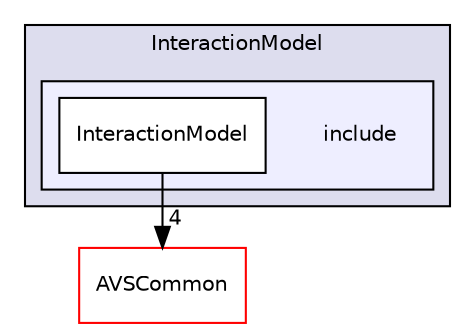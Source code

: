 digraph "/workplace/avs-device-sdk/CapabilityAgents/InteractionModel/include" {
  compound=true
  node [ fontsize="10", fontname="Helvetica"];
  edge [ labelfontsize="10", labelfontname="Helvetica"];
  subgraph clusterdir_011a3f6e181db4516776f7256f22dadd {
    graph [ bgcolor="#ddddee", pencolor="black", label="InteractionModel" fontname="Helvetica", fontsize="10", URL="dir_011a3f6e181db4516776f7256f22dadd.html"]
  subgraph clusterdir_92e60c09f9f8fe9882a06476c48c92c8 {
    graph [ bgcolor="#eeeeff", pencolor="black", label="" URL="dir_92e60c09f9f8fe9882a06476c48c92c8.html"];
    dir_92e60c09f9f8fe9882a06476c48c92c8 [shape=plaintext label="include"];
    dir_9eb40d8c27aee4b3f8c8f4693e1845a4 [shape=box label="InteractionModel" color="black" fillcolor="white" style="filled" URL="dir_9eb40d8c27aee4b3f8c8f4693e1845a4.html"];
  }
  }
  dir_13e65effb2bde530b17b3d5eefcd0266 [shape=box label="AVSCommon" fillcolor="white" style="filled" color="red" URL="dir_13e65effb2bde530b17b3d5eefcd0266.html"];
  dir_9eb40d8c27aee4b3f8c8f4693e1845a4->dir_13e65effb2bde530b17b3d5eefcd0266 [headlabel="4", labeldistance=1.5 headhref="dir_000169_000015.html"];
}
